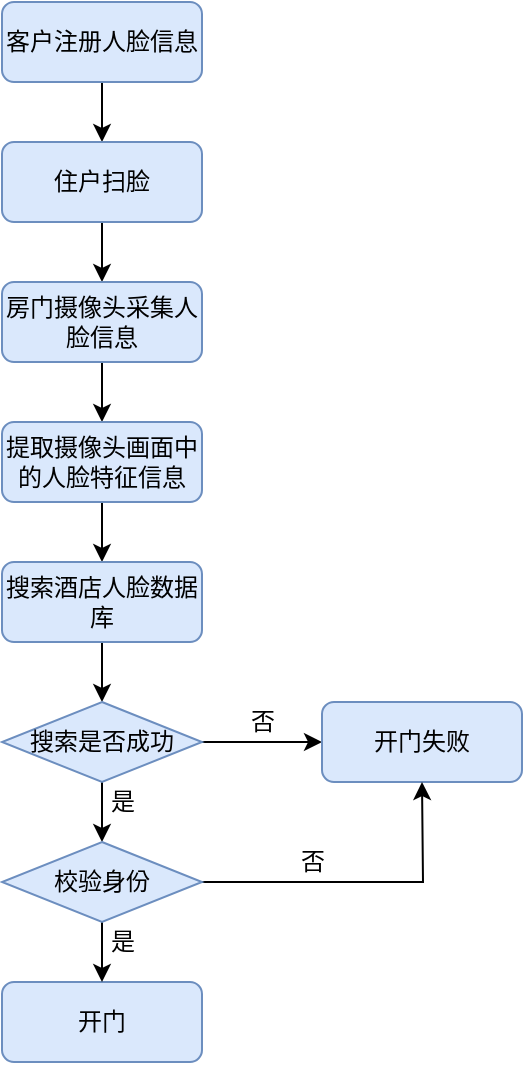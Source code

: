 <mxfile version="14.8.4" type="device"><diagram id="v0Fl5BEuL1QK206xh2Iy" name="Page-1"><mxGraphModel dx="981" dy="487" grid="1" gridSize="10" guides="1" tooltips="1" connect="1" arrows="1" fold="1" page="1" pageScale="1" pageWidth="827" pageHeight="1169" math="0" shadow="0"><root><mxCell id="0"/><mxCell id="1" parent="0"/><mxCell id="5HeR4TvBXn-8eJNstBPo-15" style="edgeStyle=orthogonalEdgeStyle;rounded=0;orthogonalLoop=1;jettySize=auto;html=1;exitX=0.5;exitY=1;exitDx=0;exitDy=0;entryX=0.5;entryY=0;entryDx=0;entryDy=0;" parent="1" source="5HeR4TvBXn-8eJNstBPo-1" target="5HeR4TvBXn-8eJNstBPo-2" edge="1"><mxGeometry relative="1" as="geometry"/></mxCell><mxCell id="5HeR4TvBXn-8eJNstBPo-1" value="&lt;font style=&quot;vertical-align: inherit&quot;&gt;&lt;font style=&quot;vertical-align: inherit&quot;&gt;&lt;font style=&quot;vertical-align: inherit&quot;&gt;&lt;font style=&quot;vertical-align: inherit&quot;&gt;&lt;font style=&quot;vertical-align: inherit&quot;&gt;&lt;font style=&quot;vertical-align: inherit&quot;&gt;&lt;font style=&quot;vertical-align: inherit&quot;&gt;&lt;font style=&quot;vertical-align: inherit&quot;&gt;&lt;font style=&quot;vertical-align: inherit&quot;&gt;&lt;font style=&quot;vertical-align: inherit&quot;&gt;&lt;font style=&quot;vertical-align: inherit&quot;&gt;&lt;font style=&quot;vertical-align: inherit&quot;&gt;&lt;font style=&quot;vertical-align: inherit&quot;&gt;&lt;font style=&quot;vertical-align: inherit&quot;&gt;&lt;font style=&quot;vertical-align: inherit&quot;&gt;&lt;font style=&quot;vertical-align: inherit&quot;&gt;&lt;font style=&quot;vertical-align: inherit&quot;&gt;&lt;font style=&quot;vertical-align: inherit&quot;&gt;客户注册人脸信息&lt;/font&gt;&lt;/font&gt;&lt;/font&gt;&lt;/font&gt;&lt;/font&gt;&lt;/font&gt;&lt;/font&gt;&lt;/font&gt;&lt;/font&gt;&lt;/font&gt;&lt;/font&gt;&lt;/font&gt;&lt;/font&gt;&lt;/font&gt;&lt;/font&gt;&lt;/font&gt;&lt;/font&gt;&lt;/font&gt;" style="rounded=1;whiteSpace=wrap;html=1;fontSize=12;glass=0;strokeWidth=1;shadow=0;fillColor=#dae8fc;strokeColor=#6c8ebf;" parent="1" vertex="1"><mxGeometry x="350" y="40" width="100" height="40" as="geometry"/></mxCell><mxCell id="5HeR4TvBXn-8eJNstBPo-16" style="edgeStyle=orthogonalEdgeStyle;rounded=0;orthogonalLoop=1;jettySize=auto;html=1;exitX=0.5;exitY=1;exitDx=0;exitDy=0;entryX=0.5;entryY=0;entryDx=0;entryDy=0;" parent="1" source="5HeR4TvBXn-8eJNstBPo-2" target="5HeR4TvBXn-8eJNstBPo-3" edge="1"><mxGeometry relative="1" as="geometry"/></mxCell><mxCell id="5HeR4TvBXn-8eJNstBPo-2" value="&lt;font style=&quot;vertical-align: inherit&quot;&gt;&lt;font style=&quot;vertical-align: inherit&quot;&gt;&lt;font style=&quot;vertical-align: inherit&quot;&gt;&lt;font style=&quot;vertical-align: inherit&quot;&gt;&lt;font style=&quot;vertical-align: inherit&quot;&gt;&lt;font style=&quot;vertical-align: inherit&quot;&gt;&lt;font style=&quot;vertical-align: inherit&quot;&gt;&lt;font style=&quot;vertical-align: inherit&quot;&gt;&lt;font style=&quot;vertical-align: inherit&quot;&gt;&lt;font style=&quot;vertical-align: inherit&quot;&gt;&lt;font style=&quot;vertical-align: inherit&quot;&gt;&lt;font style=&quot;vertical-align: inherit&quot;&gt;住户扫脸&lt;/font&gt;&lt;/font&gt;&lt;/font&gt;&lt;/font&gt;&lt;/font&gt;&lt;/font&gt;&lt;/font&gt;&lt;/font&gt;&lt;/font&gt;&lt;/font&gt;&lt;/font&gt;&lt;/font&gt;" style="rounded=1;whiteSpace=wrap;html=1;fontSize=12;glass=0;strokeWidth=1;shadow=0;fillColor=#dae8fc;strokeColor=#6c8ebf;" parent="1" vertex="1"><mxGeometry x="350" y="110" width="100" height="40" as="geometry"/></mxCell><mxCell id="5HeR4TvBXn-8eJNstBPo-17" style="edgeStyle=orthogonalEdgeStyle;rounded=0;orthogonalLoop=1;jettySize=auto;html=1;exitX=0.5;exitY=1;exitDx=0;exitDy=0;entryX=0.5;entryY=0;entryDx=0;entryDy=0;" parent="1" source="5HeR4TvBXn-8eJNstBPo-3" target="5HeR4TvBXn-8eJNstBPo-4" edge="1"><mxGeometry relative="1" as="geometry"/></mxCell><mxCell id="5HeR4TvBXn-8eJNstBPo-3" value="&lt;font style=&quot;vertical-align: inherit&quot;&gt;&lt;font style=&quot;vertical-align: inherit&quot;&gt;房门摄像头采集人脸信息&lt;/font&gt;&lt;/font&gt;" style="rounded=1;whiteSpace=wrap;html=1;fontSize=12;glass=0;strokeWidth=1;shadow=0;fillColor=#dae8fc;strokeColor=#6c8ebf;" parent="1" vertex="1"><mxGeometry x="350" y="180" width="100" height="40" as="geometry"/></mxCell><mxCell id="5HeR4TvBXn-8eJNstBPo-18" style="edgeStyle=orthogonalEdgeStyle;rounded=0;orthogonalLoop=1;jettySize=auto;html=1;exitX=0.5;exitY=1;exitDx=0;exitDy=0;" parent="1" source="5HeR4TvBXn-8eJNstBPo-4" target="5HeR4TvBXn-8eJNstBPo-5" edge="1"><mxGeometry relative="1" as="geometry"/></mxCell><mxCell id="5HeR4TvBXn-8eJNstBPo-4" value="&lt;font style=&quot;vertical-align: inherit&quot;&gt;&lt;font style=&quot;vertical-align: inherit&quot;&gt;提取摄像头画面中的人脸特征信息&lt;/font&gt;&lt;/font&gt;" style="rounded=1;whiteSpace=wrap;html=1;fontSize=12;glass=0;strokeWidth=1;shadow=0;fillColor=#dae8fc;strokeColor=#6c8ebf;" parent="1" vertex="1"><mxGeometry x="350" y="250" width="100" height="40" as="geometry"/></mxCell><mxCell id="5HeR4TvBXn-8eJNstBPo-19" style="edgeStyle=orthogonalEdgeStyle;rounded=0;orthogonalLoop=1;jettySize=auto;html=1;exitX=0.5;exitY=1;exitDx=0;exitDy=0;entryX=0.5;entryY=0;entryDx=0;entryDy=0;" parent="1" source="5HeR4TvBXn-8eJNstBPo-5" target="5HeR4TvBXn-8eJNstBPo-7" edge="1"><mxGeometry relative="1" as="geometry"/></mxCell><mxCell id="5HeR4TvBXn-8eJNstBPo-5" value="&lt;font style=&quot;vertical-align: inherit&quot;&gt;&lt;font style=&quot;vertical-align: inherit&quot;&gt;搜索酒店人脸数据库&lt;/font&gt;&lt;/font&gt;" style="rounded=1;whiteSpace=wrap;html=1;fontSize=12;glass=0;strokeWidth=1;shadow=0;fillColor=#dae8fc;strokeColor=#6c8ebf;" parent="1" vertex="1"><mxGeometry x="350" y="320" width="100" height="40" as="geometry"/></mxCell><mxCell id="5HeR4TvBXn-8eJNstBPo-9" style="edgeStyle=orthogonalEdgeStyle;rounded=0;orthogonalLoop=1;jettySize=auto;html=1;entryX=0.5;entryY=0;entryDx=0;entryDy=0;" parent="1" source="5HeR4TvBXn-8eJNstBPo-7" target="1mLK1JRJf1AlrJDb_crK-1" edge="1"><mxGeometry relative="1" as="geometry"/></mxCell><mxCell id="5HeR4TvBXn-8eJNstBPo-14" style="edgeStyle=orthogonalEdgeStyle;rounded=0;orthogonalLoop=1;jettySize=auto;html=1;exitX=1;exitY=0.5;exitDx=0;exitDy=0;" parent="1" source="5HeR4TvBXn-8eJNstBPo-7" target="5HeR4TvBXn-8eJNstBPo-13" edge="1"><mxGeometry relative="1" as="geometry"/></mxCell><mxCell id="5HeR4TvBXn-8eJNstBPo-7" value="&lt;font style=&quot;vertical-align: inherit&quot;&gt;&lt;font style=&quot;vertical-align: inherit&quot;&gt;搜索是否成功&lt;/font&gt;&lt;/font&gt;" style="rhombus;whiteSpace=wrap;html=1;fillColor=#dae8fc;strokeColor=#6c8ebf;" parent="1" vertex="1"><mxGeometry x="350" y="390" width="100" height="40" as="geometry"/></mxCell><mxCell id="5HeR4TvBXn-8eJNstBPo-8" value="&lt;font style=&quot;vertical-align: inherit&quot;&gt;&lt;font style=&quot;vertical-align: inherit&quot;&gt;&lt;font style=&quot;vertical-align: inherit&quot;&gt;&lt;font style=&quot;vertical-align: inherit&quot;&gt;&lt;font style=&quot;vertical-align: inherit&quot;&gt;&lt;font style=&quot;vertical-align: inherit&quot;&gt;开门&lt;/font&gt;&lt;/font&gt;&lt;/font&gt;&lt;/font&gt;&lt;/font&gt;&lt;/font&gt;" style="rounded=1;whiteSpace=wrap;html=1;fontSize=12;glass=0;strokeWidth=1;shadow=0;fillColor=#dae8fc;strokeColor=#6c8ebf;" parent="1" vertex="1"><mxGeometry x="350" y="530" width="100" height="40" as="geometry"/></mxCell><mxCell id="5HeR4TvBXn-8eJNstBPo-10" value="&lt;font style=&quot;vertical-align: inherit&quot;&gt;&lt;font style=&quot;vertical-align: inherit&quot;&gt;是&lt;/font&gt;&lt;/font&gt;" style="text;html=1;align=center;verticalAlign=middle;resizable=0;points=[];autosize=1;strokeColor=none;" parent="1" vertex="1"><mxGeometry x="395" y="430" width="30" height="20" as="geometry"/></mxCell><mxCell id="5HeR4TvBXn-8eJNstBPo-13" value="&lt;font style=&quot;vertical-align: inherit&quot;&gt;&lt;font style=&quot;vertical-align: inherit&quot;&gt;&lt;font style=&quot;vertical-align: inherit&quot;&gt;&lt;font style=&quot;vertical-align: inherit&quot;&gt;&lt;font style=&quot;vertical-align: inherit&quot;&gt;&lt;font style=&quot;vertical-align: inherit&quot;&gt;&lt;font style=&quot;vertical-align: inherit&quot;&gt;&lt;font style=&quot;vertical-align: inherit&quot;&gt;&lt;font style=&quot;vertical-align: inherit&quot;&gt;&lt;font style=&quot;vertical-align: inherit&quot;&gt;开门失败&lt;/font&gt;&lt;/font&gt;&lt;/font&gt;&lt;/font&gt;&lt;/font&gt;&lt;/font&gt;&lt;/font&gt;&lt;/font&gt;&lt;/font&gt;&lt;/font&gt;" style="rounded=1;whiteSpace=wrap;html=1;fontSize=12;glass=0;strokeWidth=1;shadow=0;fillColor=#dae8fc;strokeColor=#6c8ebf;" parent="1" vertex="1"><mxGeometry x="510" y="390" width="100" height="40" as="geometry"/></mxCell><mxCell id="5HeR4TvBXn-8eJNstBPo-20" value="&lt;font style=&quot;vertical-align: inherit&quot;&gt;&lt;font style=&quot;vertical-align: inherit&quot;&gt;否&lt;/font&gt;&lt;/font&gt;" style="text;html=1;align=center;verticalAlign=middle;resizable=0;points=[];autosize=1;strokeColor=none;" parent="1" vertex="1"><mxGeometry x="465" y="390" width="30" height="20" as="geometry"/></mxCell><mxCell id="1mLK1JRJf1AlrJDb_crK-2" style="edgeStyle=orthogonalEdgeStyle;rounded=0;orthogonalLoop=1;jettySize=auto;html=1;entryX=0.5;entryY=0;entryDx=0;entryDy=0;" parent="1" source="1mLK1JRJf1AlrJDb_crK-1" target="5HeR4TvBXn-8eJNstBPo-8" edge="1"><mxGeometry relative="1" as="geometry"/></mxCell><mxCell id="1mLK1JRJf1AlrJDb_crK-4" style="edgeStyle=orthogonalEdgeStyle;rounded=0;orthogonalLoop=1;jettySize=auto;html=1;" parent="1" source="1mLK1JRJf1AlrJDb_crK-1" edge="1"><mxGeometry relative="1" as="geometry"><mxPoint x="560" y="430" as="targetPoint"/></mxGeometry></mxCell><mxCell id="1mLK1JRJf1AlrJDb_crK-1" value="&lt;font style=&quot;font-size: 12px&quot;&gt;校验身份&lt;/font&gt;" style="rhombus;whiteSpace=wrap;html=1;fillColor=#dae8fc;strokeColor=#6c8ebf;" parent="1" vertex="1"><mxGeometry x="350" y="460" width="100" height="40" as="geometry"/></mxCell><mxCell id="1mLK1JRJf1AlrJDb_crK-3" value="&lt;font style=&quot;vertical-align: inherit&quot;&gt;&lt;font style=&quot;vertical-align: inherit&quot;&gt;是&lt;/font&gt;&lt;/font&gt;" style="text;html=1;align=center;verticalAlign=middle;resizable=0;points=[];autosize=1;strokeColor=none;" parent="1" vertex="1"><mxGeometry x="395" y="500" width="30" height="20" as="geometry"/></mxCell><mxCell id="1mLK1JRJf1AlrJDb_crK-5" value="&lt;font style=&quot;vertical-align: inherit&quot;&gt;&lt;font style=&quot;vertical-align: inherit&quot;&gt;否&lt;/font&gt;&lt;/font&gt;" style="text;html=1;align=center;verticalAlign=middle;resizable=0;points=[];autosize=1;strokeColor=none;" parent="1" vertex="1"><mxGeometry x="490" y="460" width="30" height="20" as="geometry"/></mxCell></root></mxGraphModel></diagram></mxfile>